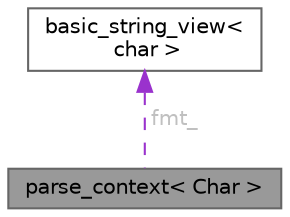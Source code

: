 digraph "parse_context&lt; Char &gt;"
{
 // LATEX_PDF_SIZE
  bgcolor="transparent";
  edge [fontname=Helvetica,fontsize=10,labelfontname=Helvetica,labelfontsize=10];
  node [fontname=Helvetica,fontsize=10,shape=box,height=0.2,width=0.4];
  Node1 [id="Node000001",label="parse_context\< Char \>",height=0.2,width=0.4,color="gray40", fillcolor="grey60", style="filled", fontcolor="black",tooltip="Parsing context consisting of a format string range being parsed and an argument counter for automati..."];
  Node2 -> Node1 [id="edge1_Node000001_Node000002",dir="back",color="darkorchid3",style="dashed",tooltip=" ",label=" fmt_",fontcolor="grey" ];
  Node2 [id="Node000002",label="basic_string_view\<\l char \>",height=0.2,width=0.4,color="gray40", fillcolor="white", style="filled",URL="$classbasic__string__view.html",tooltip=" "];
}

